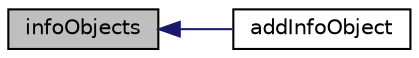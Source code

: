 digraph "infoObjects"
{
  bgcolor="transparent";
  edge [fontname="Helvetica",fontsize="10",labelfontname="Helvetica",labelfontsize="10"];
  node [fontname="Helvetica",fontsize="10",shape=record];
  rankdir="LR";
  Node1 [label="infoObjects",height=0.2,width=0.4,color="black", fillcolor="grey75", style="filled", fontcolor="black"];
  Node1 -> Node2 [dir="back",color="midnightblue",fontsize="10",style="solid",fontname="Helvetica"];
  Node2 [label="addInfoObject",height=0.2,width=0.4,color="black",URL="$a10905.html#a8bf3573cf4a04bd59eb73ab3630f2026",tooltip="Register info switch read/write object. "];
}
